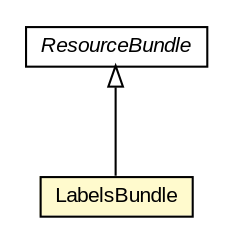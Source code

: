 #!/usr/local/bin/dot
#
# Class diagram 
# Generated by UMLGraph version R5_6-24-gf6e263 (http://www.umlgraph.org/)
#

digraph G {
	edge [fontname="arial",fontsize=10,labelfontname="arial",labelfontsize=10];
	node [fontname="arial",fontsize=10,shape=plaintext];
	nodesep=0.25;
	ranksep=0.5;
	// nl.mineleni.cbsviewer.util.LabelsBundle
	c2698 [label=<<table title="nl.mineleni.cbsviewer.util.LabelsBundle" border="0" cellborder="1" cellspacing="0" cellpadding="2" port="p" bgcolor="lemonChiffon" href="./LabelsBundle.html">
		<tr><td><table border="0" cellspacing="0" cellpadding="1">
<tr><td align="center" balign="center"> LabelsBundle </td></tr>
		</table></td></tr>
		</table>>, URL="./LabelsBundle.html", fontname="arial", fontcolor="black", fontsize=10.0];
	//nl.mineleni.cbsviewer.util.LabelsBundle extends java.util.ResourceBundle
	c2730:p -> c2698:p [dir=back,arrowtail=empty];
	// java.util.ResourceBundle
	c2730 [label=<<table title="java.util.ResourceBundle" border="0" cellborder="1" cellspacing="0" cellpadding="2" port="p">
		<tr><td><table border="0" cellspacing="0" cellpadding="1">
<tr><td align="center" balign="center"><font face="arial italic"> ResourceBundle </font></td></tr>
		</table></td></tr>
		</table>>, URL="null", fontname="arial", fontcolor="black", fontsize=10.0];
}

